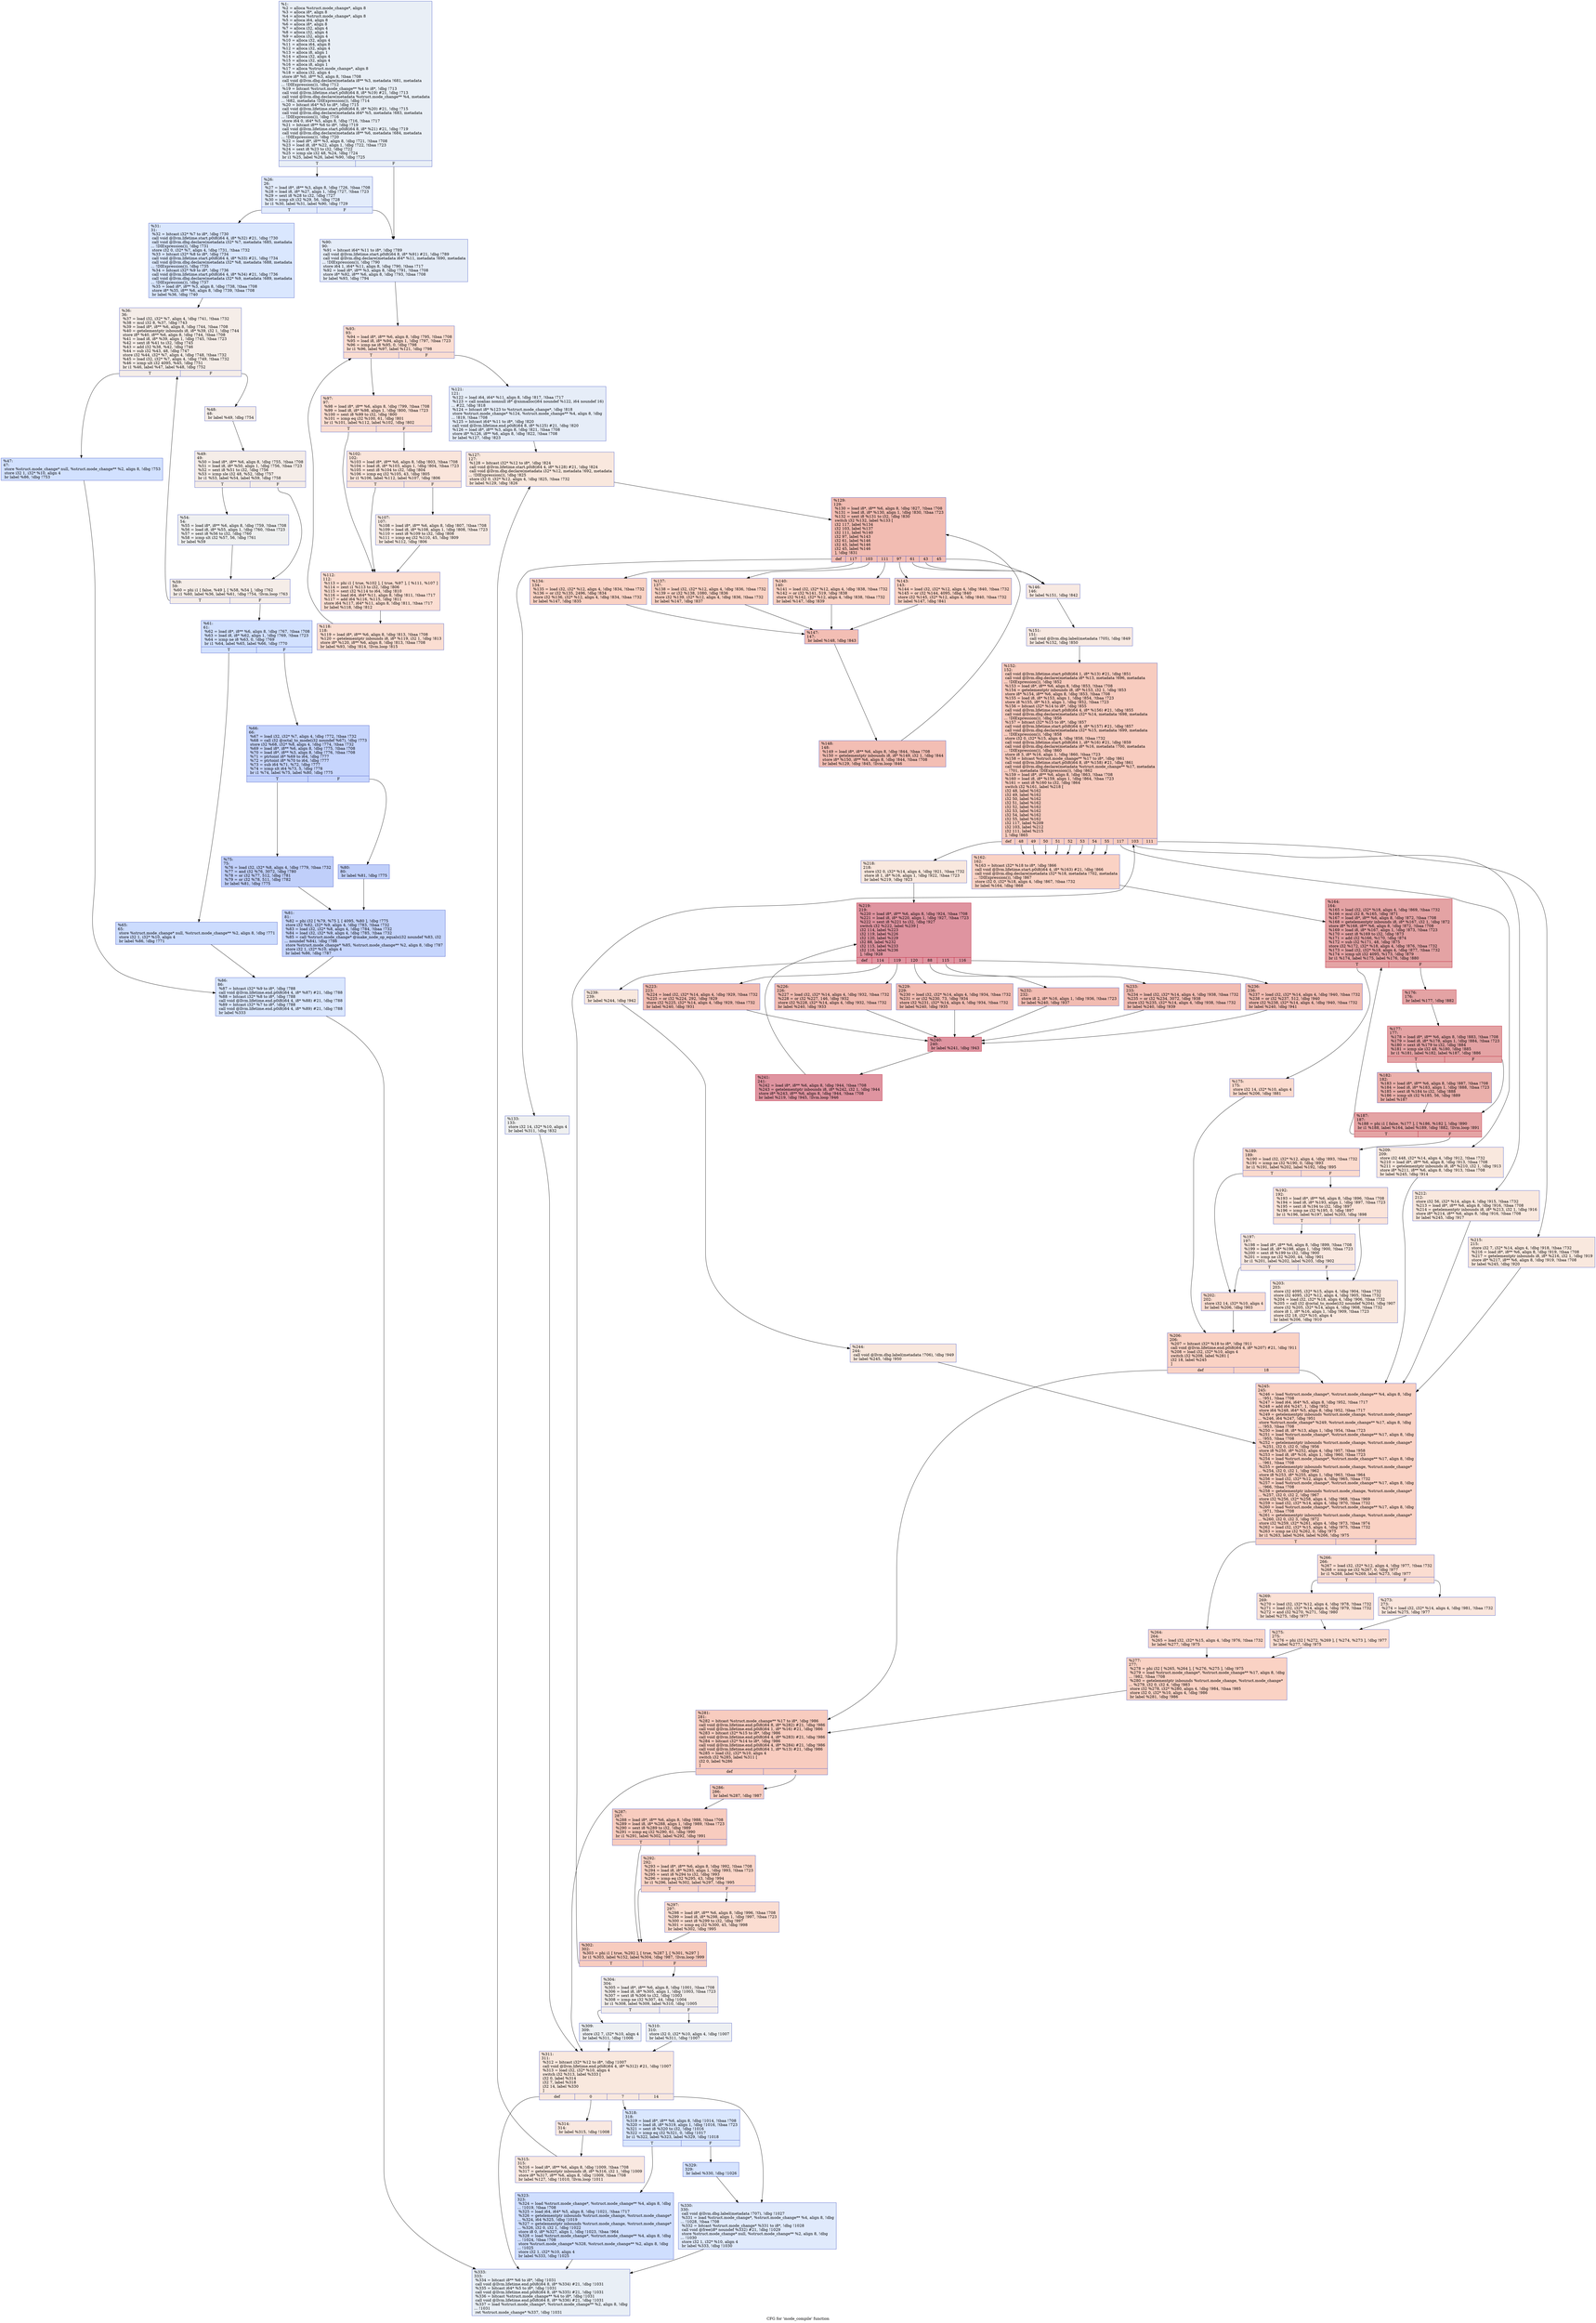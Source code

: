 digraph "CFG for 'mode_compile' function" {
	label="CFG for 'mode_compile' function";

	Node0x15332e0 [shape=record,color="#3d50c3ff", style=filled, fillcolor="#cedaeb70",label="{%1:\l  %2 = alloca %struct.mode_change*, align 8\l  %3 = alloca i8*, align 8\l  %4 = alloca %struct.mode_change*, align 8\l  %5 = alloca i64, align 8\l  %6 = alloca i8*, align 8\l  %7 = alloca i32, align 4\l  %8 = alloca i32, align 4\l  %9 = alloca i32, align 4\l  %10 = alloca i32, align 4\l  %11 = alloca i64, align 8\l  %12 = alloca i32, align 4\l  %13 = alloca i8, align 1\l  %14 = alloca i32, align 4\l  %15 = alloca i32, align 4\l  %16 = alloca i8, align 1\l  %17 = alloca %struct.mode_change*, align 8\l  %18 = alloca i32, align 4\l  store i8* %0, i8** %3, align 8, !tbaa !708\l  call void @llvm.dbg.declare(metadata i8** %3, metadata !681, metadata\l... !DIExpression()), !dbg !712\l  %19 = bitcast %struct.mode_change** %4 to i8*, !dbg !713\l  call void @llvm.lifetime.start.p0i8(i64 8, i8* %19) #21, !dbg !713\l  call void @llvm.dbg.declare(metadata %struct.mode_change** %4, metadata\l... !682, metadata !DIExpression()), !dbg !714\l  %20 = bitcast i64* %5 to i8*, !dbg !715\l  call void @llvm.lifetime.start.p0i8(i64 8, i8* %20) #21, !dbg !715\l  call void @llvm.dbg.declare(metadata i64* %5, metadata !683, metadata\l... !DIExpression()), !dbg !716\l  store i64 0, i64* %5, align 8, !dbg !716, !tbaa !717\l  %21 = bitcast i8** %6 to i8*, !dbg !719\l  call void @llvm.lifetime.start.p0i8(i64 8, i8* %21) #21, !dbg !719\l  call void @llvm.dbg.declare(metadata i8** %6, metadata !684, metadata\l... !DIExpression()), !dbg !720\l  %22 = load i8*, i8** %3, align 8, !dbg !721, !tbaa !708\l  %23 = load i8, i8* %22, align 1, !dbg !722, !tbaa !723\l  %24 = sext i8 %23 to i32, !dbg !722\l  %25 = icmp sle i32 48, %24, !dbg !724\l  br i1 %25, label %26, label %90, !dbg !725\l|{<s0>T|<s1>F}}"];
	Node0x15332e0:s0 -> Node0x1533640;
	Node0x15332e0:s1 -> Node0x1533af0;
	Node0x1533640 [shape=record,color="#3d50c3ff", style=filled, fillcolor="#bfd3f670",label="{%26:\l26:                                               \l  %27 = load i8*, i8** %3, align 8, !dbg !726, !tbaa !708\l  %28 = load i8, i8* %27, align 1, !dbg !727, !tbaa !723\l  %29 = sext i8 %28 to i32, !dbg !727\l  %30 = icmp slt i32 %29, 56, !dbg !728\l  br i1 %30, label %31, label %90, !dbg !729\l|{<s0>T|<s1>F}}"];
	Node0x1533640:s0 -> Node0x1533690;
	Node0x1533640:s1 -> Node0x1533af0;
	Node0x1533690 [shape=record,color="#3d50c3ff", style=filled, fillcolor="#abc8fd70",label="{%31:\l31:                                               \l  %32 = bitcast i32* %7 to i8*, !dbg !730\l  call void @llvm.lifetime.start.p0i8(i64 4, i8* %32) #21, !dbg !730\l  call void @llvm.dbg.declare(metadata i32* %7, metadata !685, metadata\l... !DIExpression()), !dbg !731\l  store i32 0, i32* %7, align 4, !dbg !731, !tbaa !732\l  %33 = bitcast i32* %8 to i8*, !dbg !734\l  call void @llvm.lifetime.start.p0i8(i64 4, i8* %33) #21, !dbg !734\l  call void @llvm.dbg.declare(metadata i32* %8, metadata !688, metadata\l... !DIExpression()), !dbg !735\l  %34 = bitcast i32* %9 to i8*, !dbg !736\l  call void @llvm.lifetime.start.p0i8(i64 4, i8* %34) #21, !dbg !736\l  call void @llvm.dbg.declare(metadata i32* %9, metadata !689, metadata\l... !DIExpression()), !dbg !737\l  %35 = load i8*, i8** %3, align 8, !dbg !738, !tbaa !708\l  store i8* %35, i8** %6, align 8, !dbg !739, !tbaa !708\l  br label %36, !dbg !740\l}"];
	Node0x1533690 -> Node0x15336e0;
	Node0x15336e0 [shape=record,color="#3d50c3ff", style=filled, fillcolor="#e8d6cc70",label="{%36:\l36:                                               \l  %37 = load i32, i32* %7, align 4, !dbg !741, !tbaa !732\l  %38 = mul i32 8, %37, !dbg !743\l  %39 = load i8*, i8** %6, align 8, !dbg !744, !tbaa !708\l  %40 = getelementptr inbounds i8, i8* %39, i32 1, !dbg !744\l  store i8* %40, i8** %6, align 8, !dbg !744, !tbaa !708\l  %41 = load i8, i8* %39, align 1, !dbg !745, !tbaa !723\l  %42 = sext i8 %41 to i32, !dbg !745\l  %43 = add i32 %38, %42, !dbg !746\l  %44 = sub i32 %43, 48, !dbg !747\l  store i32 %44, i32* %7, align 4, !dbg !748, !tbaa !732\l  %45 = load i32, i32* %7, align 4, !dbg !749, !tbaa !732\l  %46 = icmp ult i32 4095, %45, !dbg !751\l  br i1 %46, label %47, label %48, !dbg !752\l|{<s0>T|<s1>F}}"];
	Node0x15336e0:s0 -> Node0x1533730;
	Node0x15336e0:s1 -> Node0x1533780;
	Node0x1533730 [shape=record,color="#3d50c3ff", style=filled, fillcolor="#9abbff70",label="{%47:\l47:                                               \l  store %struct.mode_change* null, %struct.mode_change** %2, align 8, !dbg !753\l  store i32 1, i32* %10, align 4\l  br label %86, !dbg !753\l}"];
	Node0x1533730 -> Node0x1533aa0;
	Node0x1533780 [shape=record,color="#3d50c3ff", style=filled, fillcolor="#e8d6cc70",label="{%48:\l48:                                               \l  br label %49, !dbg !754\l}"];
	Node0x1533780 -> Node0x15337d0;
	Node0x15337d0 [shape=record,color="#3d50c3ff", style=filled, fillcolor="#e8d6cc70",label="{%49:\l49:                                               \l  %50 = load i8*, i8** %6, align 8, !dbg !755, !tbaa !708\l  %51 = load i8, i8* %50, align 1, !dbg !756, !tbaa !723\l  %52 = sext i8 %51 to i32, !dbg !756\l  %53 = icmp sle i32 48, %52, !dbg !757\l  br i1 %53, label %54, label %59, !dbg !758\l|{<s0>T|<s1>F}}"];
	Node0x15337d0:s0 -> Node0x1533820;
	Node0x15337d0:s1 -> Node0x1533870;
	Node0x1533820 [shape=record,color="#3d50c3ff", style=filled, fillcolor="#dbdcde70",label="{%54:\l54:                                               \l  %55 = load i8*, i8** %6, align 8, !dbg !759, !tbaa !708\l  %56 = load i8, i8* %55, align 1, !dbg !760, !tbaa !723\l  %57 = sext i8 %56 to i32, !dbg !760\l  %58 = icmp slt i32 %57, 56, !dbg !761\l  br label %59\l}"];
	Node0x1533820 -> Node0x1533870;
	Node0x1533870 [shape=record,color="#3d50c3ff", style=filled, fillcolor="#e8d6cc70",label="{%59:\l59:                                               \l  %60 = phi i1 [ false, %49 ], [ %58, %54 ], !dbg !762\l  br i1 %60, label %36, label %61, !dbg !754, !llvm.loop !763\l|{<s0>T|<s1>F}}"];
	Node0x1533870:s0 -> Node0x15336e0;
	Node0x1533870:s1 -> Node0x15338c0;
	Node0x15338c0 [shape=record,color="#3d50c3ff", style=filled, fillcolor="#9abbff70",label="{%61:\l61:                                               \l  %62 = load i8*, i8** %6, align 8, !dbg !767, !tbaa !708\l  %63 = load i8, i8* %62, align 1, !dbg !769, !tbaa !723\l  %64 = icmp ne i8 %63, 0, !dbg !769\l  br i1 %64, label %65, label %66, !dbg !770\l|{<s0>T|<s1>F}}"];
	Node0x15338c0:s0 -> Node0x1533910;
	Node0x15338c0:s1 -> Node0x1533960;
	Node0x1533910 [shape=record,color="#3d50c3ff", style=filled, fillcolor="#8caffe70",label="{%65:\l65:                                               \l  store %struct.mode_change* null, %struct.mode_change** %2, align 8, !dbg !771\l  store i32 1, i32* %10, align 4\l  br label %86, !dbg !771\l}"];
	Node0x1533910 -> Node0x1533aa0;
	Node0x1533960 [shape=record,color="#3d50c3ff", style=filled, fillcolor="#7ea1fa70",label="{%66:\l66:                                               \l  %67 = load i32, i32* %7, align 4, !dbg !772, !tbaa !732\l  %68 = call i32 @octal_to_mode(i32 noundef %67), !dbg !773\l  store i32 %68, i32* %8, align 4, !dbg !774, !tbaa !732\l  %69 = load i8*, i8** %6, align 8, !dbg !775, !tbaa !708\l  %70 = load i8*, i8** %3, align 8, !dbg !776, !tbaa !708\l  %71 = ptrtoint i8* %69 to i64, !dbg !777\l  %72 = ptrtoint i8* %70 to i64, !dbg !777\l  %73 = sub i64 %71, %72, !dbg !777\l  %74 = icmp slt i64 %73, 5, !dbg !778\l  br i1 %74, label %75, label %80, !dbg !775\l|{<s0>T|<s1>F}}"];
	Node0x1533960:s0 -> Node0x15339b0;
	Node0x1533960:s1 -> Node0x1533a00;
	Node0x15339b0 [shape=record,color="#3d50c3ff", style=filled, fillcolor="#7093f370",label="{%75:\l75:                                               \l  %76 = load i32, i32* %8, align 4, !dbg !779, !tbaa !732\l  %77 = and i32 %76, 3072, !dbg !780\l  %78 = or i32 %77, 512, !dbg !781\l  %79 = or i32 %78, 511, !dbg !782\l  br label %81, !dbg !775\l}"];
	Node0x15339b0 -> Node0x1533a50;
	Node0x1533a00 [shape=record,color="#3d50c3ff", style=filled, fillcolor="#7093f370",label="{%80:\l80:                                               \l  br label %81, !dbg !775\l}"];
	Node0x1533a00 -> Node0x1533a50;
	Node0x1533a50 [shape=record,color="#3d50c3ff", style=filled, fillcolor="#7ea1fa70",label="{%81:\l81:                                               \l  %82 = phi i32 [ %79, %75 ], [ 4095, %80 ], !dbg !775\l  store i32 %82, i32* %9, align 4, !dbg !783, !tbaa !732\l  %83 = load i32, i32* %8, align 4, !dbg !784, !tbaa !732\l  %84 = load i32, i32* %9, align 4, !dbg !785, !tbaa !732\l  %85 = call %struct.mode_change* @make_node_op_equals(i32 noundef %83, i32\l... noundef %84), !dbg !786\l  store %struct.mode_change* %85, %struct.mode_change** %2, align 8, !dbg !787\l  store i32 1, i32* %10, align 4\l  br label %86, !dbg !787\l}"];
	Node0x1533a50 -> Node0x1533aa0;
	Node0x1533aa0 [shape=record,color="#3d50c3ff", style=filled, fillcolor="#abc8fd70",label="{%86:\l86:                                               \l  %87 = bitcast i32* %9 to i8*, !dbg !788\l  call void @llvm.lifetime.end.p0i8(i64 4, i8* %87) #21, !dbg !788\l  %88 = bitcast i32* %8 to i8*, !dbg !788\l  call void @llvm.lifetime.end.p0i8(i64 4, i8* %88) #21, !dbg !788\l  %89 = bitcast i32* %7 to i8*, !dbg !788\l  call void @llvm.lifetime.end.p0i8(i64 4, i8* %89) #21, !dbg !788\l  br label %333\l}"];
	Node0x1533aa0 -> Node0x1535120;
	Node0x1533af0 [shape=record,color="#3d50c3ff", style=filled, fillcolor="#c7d7f070",label="{%90:\l90:                                               \l  %91 = bitcast i64* %11 to i8*, !dbg !789\l  call void @llvm.lifetime.start.p0i8(i64 8, i8* %91) #21, !dbg !789\l  call void @llvm.dbg.declare(metadata i64* %11, metadata !690, metadata\l... !DIExpression()), !dbg !790\l  store i64 1, i64* %11, align 8, !dbg !790, !tbaa !717\l  %92 = load i8*, i8** %3, align 8, !dbg !791, !tbaa !708\l  store i8* %92, i8** %6, align 8, !dbg !793, !tbaa !708\l  br label %93, !dbg !794\l}"];
	Node0x1533af0 -> Node0x1533b40;
	Node0x1533b40 [shape=record,color="#3d50c3ff", style=filled, fillcolor="#f7b39670",label="{%93:\l93:                                               \l  %94 = load i8*, i8** %6, align 8, !dbg !795, !tbaa !708\l  %95 = load i8, i8* %94, align 1, !dbg !797, !tbaa !723\l  %96 = icmp ne i8 %95, 0, !dbg !798\l  br i1 %96, label %97, label %121, !dbg !798\l|{<s0>T|<s1>F}}"];
	Node0x1533b40:s0 -> Node0x1533b90;
	Node0x1533b40:s1 -> Node0x1533d20;
	Node0x1533b90 [shape=record,color="#3d50c3ff", style=filled, fillcolor="#f7b59970",label="{%97:\l97:                                               \l  %98 = load i8*, i8** %6, align 8, !dbg !799, !tbaa !708\l  %99 = load i8, i8* %98, align 1, !dbg !800, !tbaa !723\l  %100 = sext i8 %99 to i32, !dbg !800\l  %101 = icmp eq i32 %100, 61, !dbg !801\l  br i1 %101, label %112, label %102, !dbg !802\l|{<s0>T|<s1>F}}"];
	Node0x1533b90:s0 -> Node0x1533c80;
	Node0x1533b90:s1 -> Node0x1533be0;
	Node0x1533be0 [shape=record,color="#3d50c3ff", style=filled, fillcolor="#f4c5ad70",label="{%102:\l102:                                              \l  %103 = load i8*, i8** %6, align 8, !dbg !803, !tbaa !708\l  %104 = load i8, i8* %103, align 1, !dbg !804, !tbaa !723\l  %105 = sext i8 %104 to i32, !dbg !804\l  %106 = icmp eq i32 %105, 43, !dbg !805\l  br i1 %106, label %112, label %107, !dbg !806\l|{<s0>T|<s1>F}}"];
	Node0x1533be0:s0 -> Node0x1533c80;
	Node0x1533be0:s1 -> Node0x1533c30;
	Node0x1533c30 [shape=record,color="#3d50c3ff", style=filled, fillcolor="#eed0c070",label="{%107:\l107:                                              \l  %108 = load i8*, i8** %6, align 8, !dbg !807, !tbaa !708\l  %109 = load i8, i8* %108, align 1, !dbg !808, !tbaa !723\l  %110 = sext i8 %109 to i32, !dbg !808\l  %111 = icmp eq i32 %110, 45, !dbg !809\l  br label %112, !dbg !806\l}"];
	Node0x1533c30 -> Node0x1533c80;
	Node0x1533c80 [shape=record,color="#3d50c3ff", style=filled, fillcolor="#f7b59970",label="{%112:\l112:                                              \l  %113 = phi i1 [ true, %102 ], [ true, %97 ], [ %111, %107 ]\l  %114 = zext i1 %113 to i32, !dbg !806\l  %115 = sext i32 %114 to i64, !dbg !810\l  %116 = load i64, i64* %11, align 8, !dbg !811, !tbaa !717\l  %117 = add i64 %116, %115, !dbg !811\l  store i64 %117, i64* %11, align 8, !dbg !811, !tbaa !717\l  br label %118, !dbg !812\l}"];
	Node0x1533c80 -> Node0x1533cd0;
	Node0x1533cd0 [shape=record,color="#3d50c3ff", style=filled, fillcolor="#f7b59970",label="{%118:\l118:                                              \l  %119 = load i8*, i8** %6, align 8, !dbg !813, !tbaa !708\l  %120 = getelementptr inbounds i8, i8* %119, i32 1, !dbg !813\l  store i8* %120, i8** %6, align 8, !dbg !813, !tbaa !708\l  br label %93, !dbg !814, !llvm.loop !815\l}"];
	Node0x1533cd0 -> Node0x1533b40;
	Node0x1533d20 [shape=record,color="#3d50c3ff", style=filled, fillcolor="#c7d7f070",label="{%121:\l121:                                              \l  %122 = load i64, i64* %11, align 8, !dbg !817, !tbaa !717\l  %123 = call noalias nonnull i8* @xnmalloc(i64 noundef %122, i64 noundef 16)\l... #22, !dbg !818\l  %124 = bitcast i8* %123 to %struct.mode_change*, !dbg !818\l  store %struct.mode_change* %124, %struct.mode_change** %4, align 8, !dbg\l... !819, !tbaa !708\l  %125 = bitcast i64* %11 to i8*, !dbg !820\l  call void @llvm.lifetime.end.p0i8(i64 8, i8* %125) #21, !dbg !820\l  %126 = load i8*, i8** %3, align 8, !dbg !821, !tbaa !708\l  store i8* %126, i8** %6, align 8, !dbg !822, !tbaa !708\l  br label %127, !dbg !823\l}"];
	Node0x1533d20 -> Node0x1533d70;
	Node0x1533d70 [shape=record,color="#3d50c3ff", style=filled, fillcolor="#f2cab570",label="{%127:\l127:                                              \l  %128 = bitcast i32* %12 to i8*, !dbg !824\l  call void @llvm.lifetime.start.p0i8(i64 4, i8* %128) #21, !dbg !824\l  call void @llvm.dbg.declare(metadata i32* %12, metadata !692, metadata\l... !DIExpression()), !dbg !825\l  store i32 0, i32* %12, align 4, !dbg !825, !tbaa !732\l  br label %129, !dbg !826\l}"];
	Node0x1533d70 -> Node0x1533dc0;
	Node0x1533dc0 [shape=record,color="#3d50c3ff", style=filled, fillcolor="#e1675170",label="{%129:\l129:                                              \l  %130 = load i8*, i8** %6, align 8, !dbg !827, !tbaa !708\l  %131 = load i8, i8* %130, align 1, !dbg !830, !tbaa !723\l  %132 = sext i8 %131 to i32, !dbg !830\l  switch i32 %132, label %133 [\l    i32 117, label %134\l    i32 103, label %137\l    i32 111, label %140\l    i32 97, label %143\l    i32 61, label %146\l    i32 43, label %146\l    i32 45, label %146\l  ], !dbg !831\l|{<s0>def|<s1>117|<s2>103|<s3>111|<s4>97|<s5>61|<s6>43|<s7>45}}"];
	Node0x1533dc0:s0 -> Node0x1533e10;
	Node0x1533dc0:s1 -> Node0x1533e60;
	Node0x1533dc0:s2 -> Node0x1533eb0;
	Node0x1533dc0:s3 -> Node0x1533f00;
	Node0x1533dc0:s4 -> Node0x1533f50;
	Node0x1533dc0:s5 -> Node0x1533fa0;
	Node0x1533dc0:s6 -> Node0x1533fa0;
	Node0x1533dc0:s7 -> Node0x1533fa0;
	Node0x1533e10 [shape=record,color="#3d50c3ff", style=filled, fillcolor="#dbdcde70",label="{%133:\l133:                                              \l  store i32 14, i32* %10, align 4\l  br label %311, !dbg !832\l}"];
	Node0x1533e10 -> Node0x1534ef0;
	Node0x1533e60 [shape=record,color="#3d50c3ff", style=filled, fillcolor="#f4987a70",label="{%134:\l134:                                              \l  %135 = load i32, i32* %12, align 4, !dbg !834, !tbaa !732\l  %136 = or i32 %135, 2496, !dbg !834\l  store i32 %136, i32* %12, align 4, !dbg !834, !tbaa !732\l  br label %147, !dbg !835\l}"];
	Node0x1533e60 -> Node0x1533ff0;
	Node0x1533eb0 [shape=record,color="#3d50c3ff", style=filled, fillcolor="#f4987a70",label="{%137:\l137:                                              \l  %138 = load i32, i32* %12, align 4, !dbg !836, !tbaa !732\l  %139 = or i32 %138, 1080, !dbg !836\l  store i32 %139, i32* %12, align 4, !dbg !836, !tbaa !732\l  br label %147, !dbg !837\l}"];
	Node0x1533eb0 -> Node0x1533ff0;
	Node0x1533f00 [shape=record,color="#3d50c3ff", style=filled, fillcolor="#f4987a70",label="{%140:\l140:                                              \l  %141 = load i32, i32* %12, align 4, !dbg !838, !tbaa !732\l  %142 = or i32 %141, 519, !dbg !838\l  store i32 %142, i32* %12, align 4, !dbg !838, !tbaa !732\l  br label %147, !dbg !839\l}"];
	Node0x1533f00 -> Node0x1533ff0;
	Node0x1533f50 [shape=record,color="#3d50c3ff", style=filled, fillcolor="#f4987a70",label="{%143:\l143:                                              \l  %144 = load i32, i32* %12, align 4, !dbg !840, !tbaa !732\l  %145 = or i32 %144, 4095, !dbg !840\l  store i32 %145, i32* %12, align 4, !dbg !840, !tbaa !732\l  br label %147, !dbg !841\l}"];
	Node0x1533f50 -> Node0x1533ff0;
	Node0x1533fa0 [shape=record,color="#3d50c3ff", style=filled, fillcolor="#efcebd70",label="{%146:\l146:                                              \l  br label %151, !dbg !842\l}"];
	Node0x1533fa0 -> Node0x1534090;
	Node0x1533ff0 [shape=record,color="#3d50c3ff", style=filled, fillcolor="#e36c5570",label="{%147:\l147:                                              \l  br label %148, !dbg !843\l}"];
	Node0x1533ff0 -> Node0x1534040;
	Node0x1534040 [shape=record,color="#3d50c3ff", style=filled, fillcolor="#e36c5570",label="{%148:\l148:                                              \l  %149 = load i8*, i8** %6, align 8, !dbg !844, !tbaa !708\l  %150 = getelementptr inbounds i8, i8* %149, i32 1, !dbg !844\l  store i8* %150, i8** %6, align 8, !dbg !844, !tbaa !708\l  br label %129, !dbg !845, !llvm.loop !846\l}"];
	Node0x1534040 -> Node0x1533dc0;
	Node0x1534090 [shape=record,color="#3d50c3ff", style=filled, fillcolor="#efcebd70",label="{%151:\l151:                                              \l  call void @llvm.dbg.label(metadata !705), !dbg !849\l  br label %152, !dbg !850\l}"];
	Node0x1534090 -> Node0x15340e0;
	Node0x15340e0 [shape=record,color="#3d50c3ff", style=filled, fillcolor="#f08b6e70",label="{%152:\l152:                                              \l  call void @llvm.lifetime.start.p0i8(i64 1, i8* %13) #21, !dbg !851\l  call void @llvm.dbg.declare(metadata i8* %13, metadata !696, metadata\l... !DIExpression()), !dbg !852\l  %153 = load i8*, i8** %6, align 8, !dbg !853, !tbaa !708\l  %154 = getelementptr inbounds i8, i8* %153, i32 1, !dbg !853\l  store i8* %154, i8** %6, align 8, !dbg !853, !tbaa !708\l  %155 = load i8, i8* %153, align 1, !dbg !854, !tbaa !723\l  store i8 %155, i8* %13, align 1, !dbg !852, !tbaa !723\l  %156 = bitcast i32* %14 to i8*, !dbg !855\l  call void @llvm.lifetime.start.p0i8(i64 4, i8* %156) #21, !dbg !855\l  call void @llvm.dbg.declare(metadata i32* %14, metadata !698, metadata\l... !DIExpression()), !dbg !856\l  %157 = bitcast i32* %15 to i8*, !dbg !857\l  call void @llvm.lifetime.start.p0i8(i64 4, i8* %157) #21, !dbg !857\l  call void @llvm.dbg.declare(metadata i32* %15, metadata !699, metadata\l... !DIExpression()), !dbg !858\l  store i32 0, i32* %15, align 4, !dbg !858, !tbaa !732\l  call void @llvm.lifetime.start.p0i8(i64 1, i8* %16) #21, !dbg !859\l  call void @llvm.dbg.declare(metadata i8* %16, metadata !700, metadata\l... !DIExpression()), !dbg !860\l  store i8 3, i8* %16, align 1, !dbg !860, !tbaa !723\l  %158 = bitcast %struct.mode_change** %17 to i8*, !dbg !861\l  call void @llvm.lifetime.start.p0i8(i64 8, i8* %158) #21, !dbg !861\l  call void @llvm.dbg.declare(metadata %struct.mode_change** %17, metadata\l... !701, metadata !DIExpression()), !dbg !862\l  %159 = load i8*, i8** %6, align 8, !dbg !863, !tbaa !708\l  %160 = load i8, i8* %159, align 1, !dbg !864, !tbaa !723\l  %161 = sext i8 %160 to i32, !dbg !864\l  switch i32 %161, label %218 [\l    i32 48, label %162\l    i32 49, label %162\l    i32 50, label %162\l    i32 51, label %162\l    i32 52, label %162\l    i32 53, label %162\l    i32 54, label %162\l    i32 55, label %162\l    i32 117, label %209\l    i32 103, label %212\l    i32 111, label %215\l  ], !dbg !865\l|{<s0>def|<s1>48|<s2>49|<s3>50|<s4>51|<s5>52|<s6>53|<s7>54|<s8>55|<s9>117|<s10>103|<s11>111}}"];
	Node0x15340e0:s0 -> Node0x1534630;
	Node0x15340e0:s1 -> Node0x1534130;
	Node0x15340e0:s2 -> Node0x1534130;
	Node0x15340e0:s3 -> Node0x1534130;
	Node0x15340e0:s4 -> Node0x1534130;
	Node0x15340e0:s5 -> Node0x1534130;
	Node0x15340e0:s6 -> Node0x1534130;
	Node0x15340e0:s7 -> Node0x1534130;
	Node0x15340e0:s8 -> Node0x1534130;
	Node0x15340e0:s9 -> Node0x1534540;
	Node0x15340e0:s10 -> Node0x1534590;
	Node0x15340e0:s11 -> Node0x15345e0;
	Node0x1534130 [shape=record,color="#3d50c3ff", style=filled, fillcolor="#f4987a70",label="{%162:\l162:                                              \l  %163 = bitcast i32* %18 to i8*, !dbg !866\l  call void @llvm.lifetime.start.p0i8(i64 4, i8* %163) #21, !dbg !866\l  call void @llvm.dbg.declare(metadata i32* %18, metadata !702, metadata\l... !DIExpression()), !dbg !867\l  store i32 0, i32* %18, align 4, !dbg !867, !tbaa !732\l  br label %164, !dbg !868\l}"];
	Node0x1534130 -> Node0x1534180;
	Node0x1534180 [shape=record,color="#b70d28ff", style=filled, fillcolor="#c32e3170",label="{%164:\l164:                                              \l  %165 = load i32, i32* %18, align 4, !dbg !869, !tbaa !732\l  %166 = mul i32 8, %165, !dbg !871\l  %167 = load i8*, i8** %6, align 8, !dbg !872, !tbaa !708\l  %168 = getelementptr inbounds i8, i8* %167, i32 1, !dbg !872\l  store i8* %168, i8** %6, align 8, !dbg !872, !tbaa !708\l  %169 = load i8, i8* %167, align 1, !dbg !873, !tbaa !723\l  %170 = sext i8 %169 to i32, !dbg !873\l  %171 = add i32 %166, %170, !dbg !874\l  %172 = sub i32 %171, 48, !dbg !875\l  store i32 %172, i32* %18, align 4, !dbg !876, !tbaa !732\l  %173 = load i32, i32* %18, align 4, !dbg !877, !tbaa !732\l  %174 = icmp ult i32 4095, %173, !dbg !879\l  br i1 %174, label %175, label %176, !dbg !880\l|{<s0>T|<s1>F}}"];
	Node0x1534180:s0 -> Node0x15341d0;
	Node0x1534180:s1 -> Node0x1534220;
	Node0x15341d0 [shape=record,color="#3d50c3ff", style=filled, fillcolor="#f7ac8e70",label="{%175:\l175:                                              \l  store i32 14, i32* %10, align 4\l  br label %206, !dbg !881\l}"];
	Node0x15341d0 -> Node0x15344f0;
	Node0x1534220 [shape=record,color="#b70d28ff", style=filled, fillcolor="#c32e3170",label="{%176:\l176:                                              \l  br label %177, !dbg !882\l}"];
	Node0x1534220 -> Node0x1534270;
	Node0x1534270 [shape=record,color="#b70d28ff", style=filled, fillcolor="#c32e3170",label="{%177:\l177:                                              \l  %178 = load i8*, i8** %6, align 8, !dbg !883, !tbaa !708\l  %179 = load i8, i8* %178, align 1, !dbg !884, !tbaa !723\l  %180 = sext i8 %179 to i32, !dbg !884\l  %181 = icmp sle i32 48, %180, !dbg !885\l  br i1 %181, label %182, label %187, !dbg !886\l|{<s0>T|<s1>F}}"];
	Node0x1534270:s0 -> Node0x15342c0;
	Node0x1534270:s1 -> Node0x1534310;
	Node0x15342c0 [shape=record,color="#3d50c3ff", style=filled, fillcolor="#d24b4070",label="{%182:\l182:                                              \l  %183 = load i8*, i8** %6, align 8, !dbg !887, !tbaa !708\l  %184 = load i8, i8* %183, align 1, !dbg !888, !tbaa !723\l  %185 = sext i8 %184 to i32, !dbg !888\l  %186 = icmp slt i32 %185, 56, !dbg !889\l  br label %187\l}"];
	Node0x15342c0 -> Node0x1534310;
	Node0x1534310 [shape=record,color="#b70d28ff", style=filled, fillcolor="#c32e3170",label="{%187:\l187:                                              \l  %188 = phi i1 [ false, %177 ], [ %186, %182 ], !dbg !890\l  br i1 %188, label %164, label %189, !dbg !882, !llvm.loop !891\l|{<s0>T|<s1>F}}"];
	Node0x1534310:s0 -> Node0x1534180;
	Node0x1534310:s1 -> Node0x1534360;
	Node0x1534360 [shape=record,color="#3d50c3ff", style=filled, fillcolor="#f7ac8e70",label="{%189:\l189:                                              \l  %190 = load i32, i32* %12, align 4, !dbg !893, !tbaa !732\l  %191 = icmp ne i32 %190, 0, !dbg !893\l  br i1 %191, label %202, label %192, !dbg !895\l|{<s0>T|<s1>F}}"];
	Node0x1534360:s0 -> Node0x1534450;
	Node0x1534360:s1 -> Node0x15343b0;
	Node0x15343b0 [shape=record,color="#3d50c3ff", style=filled, fillcolor="#f5c1a970",label="{%192:\l192:                                              \l  %193 = load i8*, i8** %6, align 8, !dbg !896, !tbaa !708\l  %194 = load i8, i8* %193, align 1, !dbg !897, !tbaa !723\l  %195 = sext i8 %194 to i32, !dbg !897\l  %196 = icmp ne i32 %195, 0, !dbg !897\l  br i1 %196, label %197, label %203, !dbg !898\l|{<s0>T|<s1>F}}"];
	Node0x15343b0:s0 -> Node0x1534400;
	Node0x15343b0:s1 -> Node0x15344a0;
	Node0x1534400 [shape=record,color="#3d50c3ff", style=filled, fillcolor="#f1ccb870",label="{%197:\l197:                                              \l  %198 = load i8*, i8** %6, align 8, !dbg !899, !tbaa !708\l  %199 = load i8, i8* %198, align 1, !dbg !900, !tbaa !723\l  %200 = sext i8 %199 to i32, !dbg !900\l  %201 = icmp ne i32 %200, 44, !dbg !901\l  br i1 %201, label %202, label %203, !dbg !902\l|{<s0>T|<s1>F}}"];
	Node0x1534400:s0 -> Node0x1534450;
	Node0x1534400:s1 -> Node0x15344a0;
	Node0x1534450 [shape=record,color="#3d50c3ff", style=filled, fillcolor="#f7b39670",label="{%202:\l202:                                              \l  store i32 14, i32* %10, align 4\l  br label %206, !dbg !903\l}"];
	Node0x1534450 -> Node0x15344f0;
	Node0x15344a0 [shape=record,color="#3d50c3ff", style=filled, fillcolor="#f2cab570",label="{%203:\l203:                                              \l  store i32 4095, i32* %15, align 4, !dbg !904, !tbaa !732\l  store i32 4095, i32* %12, align 4, !dbg !905, !tbaa !732\l  %204 = load i32, i32* %18, align 4, !dbg !906, !tbaa !732\l  %205 = call i32 @octal_to_mode(i32 noundef %204), !dbg !907\l  store i32 %205, i32* %14, align 4, !dbg !908, !tbaa !732\l  store i8 1, i8* %16, align 1, !dbg !909, !tbaa !723\l  store i32 18, i32* %10, align 4\l  br label %206, !dbg !910\l}"];
	Node0x15344a0 -> Node0x15344f0;
	Node0x15344f0 [shape=record,color="#3d50c3ff", style=filled, fillcolor="#f4987a70",label="{%206:\l206:                                              \l  %207 = bitcast i32* %18 to i8*, !dbg !911\l  call void @llvm.lifetime.end.p0i8(i64 4, i8* %207) #21, !dbg !911\l  %208 = load i32, i32* %10, align 4\l  switch i32 %208, label %281 [\l    i32 18, label %245\l  ]\l|{<s0>def|<s1>18}}"];
	Node0x15344f0:s0 -> Node0x1534c20;
	Node0x15344f0:s1 -> Node0x15349f0;
	Node0x1534540 [shape=record,color="#3d50c3ff", style=filled, fillcolor="#f2cab570",label="{%209:\l209:                                              \l  store i32 448, i32* %14, align 4, !dbg !912, !tbaa !732\l  %210 = load i8*, i8** %6, align 8, !dbg !913, !tbaa !708\l  %211 = getelementptr inbounds i8, i8* %210, i32 1, !dbg !913\l  store i8* %211, i8** %6, align 8, !dbg !913, !tbaa !708\l  br label %245, !dbg !914\l}"];
	Node0x1534540 -> Node0x15349f0;
	Node0x1534590 [shape=record,color="#3d50c3ff", style=filled, fillcolor="#f2cab570",label="{%212:\l212:                                              \l  store i32 56, i32* %14, align 4, !dbg !915, !tbaa !732\l  %213 = load i8*, i8** %6, align 8, !dbg !916, !tbaa !708\l  %214 = getelementptr inbounds i8, i8* %213, i32 1, !dbg !916\l  store i8* %214, i8** %6, align 8, !dbg !916, !tbaa !708\l  br label %245, !dbg !917\l}"];
	Node0x1534590 -> Node0x15349f0;
	Node0x15345e0 [shape=record,color="#3d50c3ff", style=filled, fillcolor="#f2cab570",label="{%215:\l215:                                              \l  store i32 7, i32* %14, align 4, !dbg !918, !tbaa !732\l  %216 = load i8*, i8** %6, align 8, !dbg !919, !tbaa !708\l  %217 = getelementptr inbounds i8, i8* %216, i32 1, !dbg !919\l  store i8* %217, i8** %6, align 8, !dbg !919, !tbaa !708\l  br label %245, !dbg !920\l}"];
	Node0x15345e0 -> Node0x15349f0;
	Node0x1534630 [shape=record,color="#3d50c3ff", style=filled, fillcolor="#f2cab570",label="{%218:\l218:                                              \l  store i32 0, i32* %14, align 4, !dbg !921, !tbaa !732\l  store i8 1, i8* %16, align 1, !dbg !922, !tbaa !723\l  br label %219, !dbg !923\l}"];
	Node0x1534630 -> Node0x1534680;
	Node0x1534680 [shape=record,color="#b70d28ff", style=filled, fillcolor="#b70d2870",label="{%219:\l219:                                              \l  %220 = load i8*, i8** %6, align 8, !dbg !924, !tbaa !708\l  %221 = load i8, i8* %220, align 1, !dbg !927, !tbaa !723\l  %222 = sext i8 %221 to i32, !dbg !927\l  switch i32 %222, label %239 [\l    i32 114, label %223\l    i32 119, label %226\l    i32 120, label %229\l    i32 88, label %232\l    i32 115, label %233\l    i32 116, label %236\l  ], !dbg !928\l|{<s0>def|<s1>114|<s2>119|<s3>120|<s4>88|<s5>115|<s6>116}}"];
	Node0x1534680:s0 -> Node0x15348b0;
	Node0x1534680:s1 -> Node0x15346d0;
	Node0x1534680:s2 -> Node0x1534720;
	Node0x1534680:s3 -> Node0x1534770;
	Node0x1534680:s4 -> Node0x15347c0;
	Node0x1534680:s5 -> Node0x1534810;
	Node0x1534680:s6 -> Node0x1534860;
	Node0x15346d0 [shape=record,color="#3d50c3ff", style=filled, fillcolor="#e1675170",label="{%223:\l223:                                              \l  %224 = load i32, i32* %14, align 4, !dbg !929, !tbaa !732\l  %225 = or i32 %224, 292, !dbg !929\l  store i32 %225, i32* %14, align 4, !dbg !929, !tbaa !732\l  br label %240, !dbg !931\l}"];
	Node0x15346d0 -> Node0x1534900;
	Node0x1534720 [shape=record,color="#3d50c3ff", style=filled, fillcolor="#e1675170",label="{%226:\l226:                                              \l  %227 = load i32, i32* %14, align 4, !dbg !932, !tbaa !732\l  %228 = or i32 %227, 146, !dbg !932\l  store i32 %228, i32* %14, align 4, !dbg !932, !tbaa !732\l  br label %240, !dbg !933\l}"];
	Node0x1534720 -> Node0x1534900;
	Node0x1534770 [shape=record,color="#3d50c3ff", style=filled, fillcolor="#e1675170",label="{%229:\l229:                                              \l  %230 = load i32, i32* %14, align 4, !dbg !934, !tbaa !732\l  %231 = or i32 %230, 73, !dbg !934\l  store i32 %231, i32* %14, align 4, !dbg !934, !tbaa !732\l  br label %240, !dbg !935\l}"];
	Node0x1534770 -> Node0x1534900;
	Node0x15347c0 [shape=record,color="#3d50c3ff", style=filled, fillcolor="#e1675170",label="{%232:\l232:                                              \l  store i8 2, i8* %16, align 1, !dbg !936, !tbaa !723\l  br label %240, !dbg !937\l}"];
	Node0x15347c0 -> Node0x1534900;
	Node0x1534810 [shape=record,color="#3d50c3ff", style=filled, fillcolor="#e1675170",label="{%233:\l233:                                              \l  %234 = load i32, i32* %14, align 4, !dbg !938, !tbaa !732\l  %235 = or i32 %234, 3072, !dbg !938\l  store i32 %235, i32* %14, align 4, !dbg !938, !tbaa !732\l  br label %240, !dbg !939\l}"];
	Node0x1534810 -> Node0x1534900;
	Node0x1534860 [shape=record,color="#3d50c3ff", style=filled, fillcolor="#e1675170",label="{%236:\l236:                                              \l  %237 = load i32, i32* %14, align 4, !dbg !940, !tbaa !732\l  %238 = or i32 %237, 512, !dbg !940\l  store i32 %238, i32* %14, align 4, !dbg !940, !tbaa !732\l  br label %240, !dbg !941\l}"];
	Node0x1534860 -> Node0x1534900;
	Node0x15348b0 [shape=record,color="#3d50c3ff", style=filled, fillcolor="#f2cab570",label="{%239:\l239:                                              \l  br label %244, !dbg !942\l}"];
	Node0x15348b0 -> Node0x15349a0;
	Node0x1534900 [shape=record,color="#b70d28ff", style=filled, fillcolor="#b70d2870",label="{%240:\l240:                                              \l  br label %241, !dbg !943\l}"];
	Node0x1534900 -> Node0x1534950;
	Node0x1534950 [shape=record,color="#b70d28ff", style=filled, fillcolor="#b70d2870",label="{%241:\l241:                                              \l  %242 = load i8*, i8** %6, align 8, !dbg !944, !tbaa !708\l  %243 = getelementptr inbounds i8, i8* %242, i32 1, !dbg !944\l  store i8* %243, i8** %6, align 8, !dbg !944, !tbaa !708\l  br label %219, !dbg !945, !llvm.loop !946\l}"];
	Node0x1534950 -> Node0x1534680;
	Node0x15349a0 [shape=record,color="#3d50c3ff", style=filled, fillcolor="#f2cab570",label="{%244:\l244:                                              \l  call void @llvm.dbg.label(metadata !706), !dbg !949\l  br label %245, !dbg !950\l}"];
	Node0x15349a0 -> Node0x15349f0;
	Node0x15349f0 [shape=record,color="#3d50c3ff", style=filled, fillcolor="#f4987a70",label="{%245:\l245:                                              \l  %246 = load %struct.mode_change*, %struct.mode_change** %4, align 8, !dbg\l... !951, !tbaa !708\l  %247 = load i64, i64* %5, align 8, !dbg !952, !tbaa !717\l  %248 = add i64 %247, 1, !dbg !952\l  store i64 %248, i64* %5, align 8, !dbg !952, !tbaa !717\l  %249 = getelementptr inbounds %struct.mode_change, %struct.mode_change*\l... %246, i64 %247, !dbg !951\l  store %struct.mode_change* %249, %struct.mode_change** %17, align 8, !dbg\l... !953, !tbaa !708\l  %250 = load i8, i8* %13, align 1, !dbg !954, !tbaa !723\l  %251 = load %struct.mode_change*, %struct.mode_change** %17, align 8, !dbg\l... !955, !tbaa !708\l  %252 = getelementptr inbounds %struct.mode_change, %struct.mode_change*\l... %251, i32 0, i32 0, !dbg !956\l  store i8 %250, i8* %252, align 4, !dbg !957, !tbaa !958\l  %253 = load i8, i8* %16, align 1, !dbg !960, !tbaa !723\l  %254 = load %struct.mode_change*, %struct.mode_change** %17, align 8, !dbg\l... !961, !tbaa !708\l  %255 = getelementptr inbounds %struct.mode_change, %struct.mode_change*\l... %254, i32 0, i32 1, !dbg !962\l  store i8 %253, i8* %255, align 1, !dbg !963, !tbaa !964\l  %256 = load i32, i32* %12, align 4, !dbg !965, !tbaa !732\l  %257 = load %struct.mode_change*, %struct.mode_change** %17, align 8, !dbg\l... !966, !tbaa !708\l  %258 = getelementptr inbounds %struct.mode_change, %struct.mode_change*\l... %257, i32 0, i32 2, !dbg !967\l  store i32 %256, i32* %258, align 4, !dbg !968, !tbaa !969\l  %259 = load i32, i32* %14, align 4, !dbg !970, !tbaa !732\l  %260 = load %struct.mode_change*, %struct.mode_change** %17, align 8, !dbg\l... !971, !tbaa !708\l  %261 = getelementptr inbounds %struct.mode_change, %struct.mode_change*\l... %260, i32 0, i32 3, !dbg !972\l  store i32 %259, i32* %261, align 4, !dbg !973, !tbaa !974\l  %262 = load i32, i32* %15, align 4, !dbg !975, !tbaa !732\l  %263 = icmp ne i32 %262, 0, !dbg !975\l  br i1 %263, label %264, label %266, !dbg !975\l|{<s0>T|<s1>F}}"];
	Node0x15349f0:s0 -> Node0x1534a40;
	Node0x15349f0:s1 -> Node0x1534a90;
	Node0x1534a40 [shape=record,color="#3d50c3ff", style=filled, fillcolor="#f6a38570",label="{%264:\l264:                                              \l  %265 = load i32, i32* %15, align 4, !dbg !976, !tbaa !732\l  br label %277, !dbg !975\l}"];
	Node0x1534a40 -> Node0x1534bd0;
	Node0x1534a90 [shape=record,color="#3d50c3ff", style=filled, fillcolor="#f7b39670",label="{%266:\l266:                                              \l  %267 = load i32, i32* %12, align 4, !dbg !977, !tbaa !732\l  %268 = icmp ne i32 %267, 0, !dbg !977\l  br i1 %268, label %269, label %273, !dbg !977\l|{<s0>T|<s1>F}}"];
	Node0x1534a90:s0 -> Node0x1534ae0;
	Node0x1534a90:s1 -> Node0x1534b30;
	Node0x1534ae0 [shape=record,color="#3d50c3ff", style=filled, fillcolor="#f7bca170",label="{%269:\l269:                                              \l  %270 = load i32, i32* %12, align 4, !dbg !978, !tbaa !732\l  %271 = load i32, i32* %14, align 4, !dbg !979, !tbaa !732\l  %272 = and i32 %270, %271, !dbg !980\l  br label %275, !dbg !977\l}"];
	Node0x1534ae0 -> Node0x1534b80;
	Node0x1534b30 [shape=record,color="#3d50c3ff", style=filled, fillcolor="#f3c7b170",label="{%273:\l273:                                              \l  %274 = load i32, i32* %14, align 4, !dbg !981, !tbaa !732\l  br label %275, !dbg !977\l}"];
	Node0x1534b30 -> Node0x1534b80;
	Node0x1534b80 [shape=record,color="#3d50c3ff", style=filled, fillcolor="#f7b39670",label="{%275:\l275:                                              \l  %276 = phi i32 [ %272, %269 ], [ %274, %273 ], !dbg !977\l  br label %277, !dbg !975\l}"];
	Node0x1534b80 -> Node0x1534bd0;
	Node0x1534bd0 [shape=record,color="#3d50c3ff", style=filled, fillcolor="#f4987a70",label="{%277:\l277:                                              \l  %278 = phi i32 [ %265, %264 ], [ %276, %275 ], !dbg !975\l  %279 = load %struct.mode_change*, %struct.mode_change** %17, align 8, !dbg\l... !982, !tbaa !708\l  %280 = getelementptr inbounds %struct.mode_change, %struct.mode_change*\l... %279, i32 0, i32 4, !dbg !983\l  store i32 %278, i32* %280, align 4, !dbg !984, !tbaa !985\l  store i32 0, i32* %10, align 4, !dbg !986\l  br label %281, !dbg !986\l}"];
	Node0x1534bd0 -> Node0x1534c20;
	Node0x1534c20 [shape=record,color="#3d50c3ff", style=filled, fillcolor="#f08b6e70",label="{%281:\l281:                                              \l  %282 = bitcast %struct.mode_change** %17 to i8*, !dbg !986\l  call void @llvm.lifetime.end.p0i8(i64 8, i8* %282) #21, !dbg !986\l  call void @llvm.lifetime.end.p0i8(i64 1, i8* %16) #21, !dbg !986\l  %283 = bitcast i32* %15 to i8*, !dbg !986\l  call void @llvm.lifetime.end.p0i8(i64 4, i8* %283) #21, !dbg !986\l  %284 = bitcast i32* %14 to i8*, !dbg !986\l  call void @llvm.lifetime.end.p0i8(i64 4, i8* %284) #21, !dbg !986\l  call void @llvm.lifetime.end.p0i8(i64 1, i8* %13) #21, !dbg !986\l  %285 = load i32, i32* %10, align 4\l  switch i32 %285, label %311 [\l    i32 0, label %286\l  ]\l|{<s0>def|<s1>0}}"];
	Node0x1534c20:s0 -> Node0x1534ef0;
	Node0x1534c20:s1 -> Node0x1534c70;
	Node0x1534c70 [shape=record,color="#3d50c3ff", style=filled, fillcolor="#f08b6e70",label="{%286:\l286:                                              \l  br label %287, !dbg !987\l}"];
	Node0x1534c70 -> Node0x1534cc0;
	Node0x1534cc0 [shape=record,color="#3d50c3ff", style=filled, fillcolor="#f08b6e70",label="{%287:\l287:                                              \l  %288 = load i8*, i8** %6, align 8, !dbg !988, !tbaa !708\l  %289 = load i8, i8* %288, align 1, !dbg !989, !tbaa !723\l  %290 = sext i8 %289 to i32, !dbg !989\l  %291 = icmp eq i32 %290, 61, !dbg !990\l  br i1 %291, label %302, label %292, !dbg !991\l|{<s0>T|<s1>F}}"];
	Node0x1534cc0:s0 -> Node0x1534db0;
	Node0x1534cc0:s1 -> Node0x1534d10;
	Node0x1534d10 [shape=record,color="#3d50c3ff", style=filled, fillcolor="#f5a08170",label="{%292:\l292:                                              \l  %293 = load i8*, i8** %6, align 8, !dbg !992, !tbaa !708\l  %294 = load i8, i8* %293, align 1, !dbg !993, !tbaa !723\l  %295 = sext i8 %294 to i32, !dbg !993\l  %296 = icmp eq i32 %295, 43, !dbg !994\l  br i1 %296, label %302, label %297, !dbg !995\l|{<s0>T|<s1>F}}"];
	Node0x1534d10:s0 -> Node0x1534db0;
	Node0x1534d10:s1 -> Node0x1534d60;
	Node0x1534d60 [shape=record,color="#3d50c3ff", style=filled, fillcolor="#f7b39670",label="{%297:\l297:                                              \l  %298 = load i8*, i8** %6, align 8, !dbg !996, !tbaa !708\l  %299 = load i8, i8* %298, align 1, !dbg !997, !tbaa !723\l  %300 = sext i8 %299 to i32, !dbg !997\l  %301 = icmp eq i32 %300, 45, !dbg !998\l  br label %302, !dbg !995\l}"];
	Node0x1534d60 -> Node0x1534db0;
	Node0x1534db0 [shape=record,color="#3d50c3ff", style=filled, fillcolor="#f08b6e70",label="{%302:\l302:                                              \l  %303 = phi i1 [ true, %292 ], [ true, %287 ], [ %301, %297 ]\l  br i1 %303, label %152, label %304, !dbg !987, !llvm.loop !999\l|{<s0>T|<s1>F}}"];
	Node0x1534db0:s0 -> Node0x15340e0;
	Node0x1534db0:s1 -> Node0x1534e00;
	Node0x1534e00 [shape=record,color="#3d50c3ff", style=filled, fillcolor="#e3d9d370",label="{%304:\l304:                                              \l  %305 = load i8*, i8** %6, align 8, !dbg !1001, !tbaa !708\l  %306 = load i8, i8* %305, align 1, !dbg !1003, !tbaa !723\l  %307 = sext i8 %306 to i32, !dbg !1003\l  %308 = icmp ne i32 %307, 44, !dbg !1004\l  br i1 %308, label %309, label %310, !dbg !1005\l|{<s0>T|<s1>F}}"];
	Node0x1534e00:s0 -> Node0x1534e50;
	Node0x1534e00:s1 -> Node0x1534ea0;
	Node0x1534e50 [shape=record,color="#3d50c3ff", style=filled, fillcolor="#d6dce470",label="{%309:\l309:                                              \l  store i32 7, i32* %10, align 4\l  br label %311, !dbg !1006\l}"];
	Node0x1534e50 -> Node0x1534ef0;
	Node0x1534ea0 [shape=record,color="#3d50c3ff", style=filled, fillcolor="#d6dce470",label="{%310:\l310:                                              \l  store i32 0, i32* %10, align 4, !dbg !1007\l  br label %311, !dbg !1007\l}"];
	Node0x1534ea0 -> Node0x1534ef0;
	Node0x1534ef0 [shape=record,color="#3d50c3ff", style=filled, fillcolor="#f2cab570",label="{%311:\l311:                                              \l  %312 = bitcast i32* %12 to i8*, !dbg !1007\l  call void @llvm.lifetime.end.p0i8(i64 4, i8* %312) #21, !dbg !1007\l  %313 = load i32, i32* %10, align 4\l  switch i32 %313, label %333 [\l    i32 0, label %314\l    i32 7, label %318\l    i32 14, label %330\l  ]\l|{<s0>def|<s1>0|<s2>7|<s3>14}}"];
	Node0x1534ef0:s0 -> Node0x1535120;
	Node0x1534ef0:s1 -> Node0x1534f40;
	Node0x1534ef0:s2 -> Node0x1534fe0;
	Node0x1534ef0:s3 -> Node0x15350d0;
	Node0x1534f40 [shape=record,color="#3d50c3ff", style=filled, fillcolor="#f1ccb870",label="{%314:\l314:                                              \l  br label %315, !dbg !1008\l}"];
	Node0x1534f40 -> Node0x1534f90;
	Node0x1534f90 [shape=record,color="#3d50c3ff", style=filled, fillcolor="#f1ccb870",label="{%315:\l315:                                              \l  %316 = load i8*, i8** %6, align 8, !dbg !1009, !tbaa !708\l  %317 = getelementptr inbounds i8, i8* %316, i32 1, !dbg !1009\l  store i8* %317, i8** %6, align 8, !dbg !1009, !tbaa !708\l  br label %127, !dbg !1010, !llvm.loop !1011\l}"];
	Node0x1534f90 -> Node0x1533d70;
	Node0x1534fe0 [shape=record,color="#3d50c3ff", style=filled, fillcolor="#abc8fd70",label="{%318:\l318:                                              \l  %319 = load i8*, i8** %6, align 8, !dbg !1014, !tbaa !708\l  %320 = load i8, i8* %319, align 1, !dbg !1016, !tbaa !723\l  %321 = sext i8 %320 to i32, !dbg !1016\l  %322 = icmp eq i32 %321, 0, !dbg !1017\l  br i1 %322, label %323, label %329, !dbg !1018\l|{<s0>T|<s1>F}}"];
	Node0x1534fe0:s0 -> Node0x1535030;
	Node0x1534fe0:s1 -> Node0x1535080;
	Node0x1535030 [shape=record,color="#3d50c3ff", style=filled, fillcolor="#93b5fe70",label="{%323:\l323:                                              \l  %324 = load %struct.mode_change*, %struct.mode_change** %4, align 8, !dbg\l... !1019, !tbaa !708\l  %325 = load i64, i64* %5, align 8, !dbg !1021, !tbaa !717\l  %326 = getelementptr inbounds %struct.mode_change, %struct.mode_change*\l... %324, i64 %325, !dbg !1019\l  %327 = getelementptr inbounds %struct.mode_change, %struct.mode_change*\l... %326, i32 0, i32 1, !dbg !1022\l  store i8 0, i8* %327, align 1, !dbg !1023, !tbaa !964\l  %328 = load %struct.mode_change*, %struct.mode_change** %4, align 8, !dbg\l... !1024, !tbaa !708\l  store %struct.mode_change* %328, %struct.mode_change** %2, align 8, !dbg\l... !1025\l  store i32 1, i32* %10, align 4\l  br label %333, !dbg !1025\l}"];
	Node0x1535030 -> Node0x1535120;
	Node0x1535080 [shape=record,color="#3d50c3ff", style=filled, fillcolor="#a1c0ff70",label="{%329:\l329:                                              \l  br label %330, !dbg !1026\l}"];
	Node0x1535080 -> Node0x15350d0;
	Node0x15350d0 [shape=record,color="#3d50c3ff", style=filled, fillcolor="#b9d0f970",label="{%330:\l330:                                              \l  call void @llvm.dbg.label(metadata !707), !dbg !1027\l  %331 = load %struct.mode_change*, %struct.mode_change** %4, align 8, !dbg\l... !1028, !tbaa !708\l  %332 = bitcast %struct.mode_change* %331 to i8*, !dbg !1028\l  call void @free(i8* noundef %332) #21, !dbg !1029\l  store %struct.mode_change* null, %struct.mode_change** %2, align 8, !dbg\l... !1030\l  store i32 1, i32* %10, align 4\l  br label %333, !dbg !1030\l}"];
	Node0x15350d0 -> Node0x1535120;
	Node0x1535120 [shape=record,color="#3d50c3ff", style=filled, fillcolor="#cedaeb70",label="{%333:\l333:                                              \l  %334 = bitcast i8** %6 to i8*, !dbg !1031\l  call void @llvm.lifetime.end.p0i8(i64 8, i8* %334) #21, !dbg !1031\l  %335 = bitcast i64* %5 to i8*, !dbg !1031\l  call void @llvm.lifetime.end.p0i8(i64 8, i8* %335) #21, !dbg !1031\l  %336 = bitcast %struct.mode_change** %4 to i8*, !dbg !1031\l  call void @llvm.lifetime.end.p0i8(i64 8, i8* %336) #21, !dbg !1031\l  %337 = load %struct.mode_change*, %struct.mode_change** %2, align 8, !dbg\l... !1031\l  ret %struct.mode_change* %337, !dbg !1031\l}"];
}
